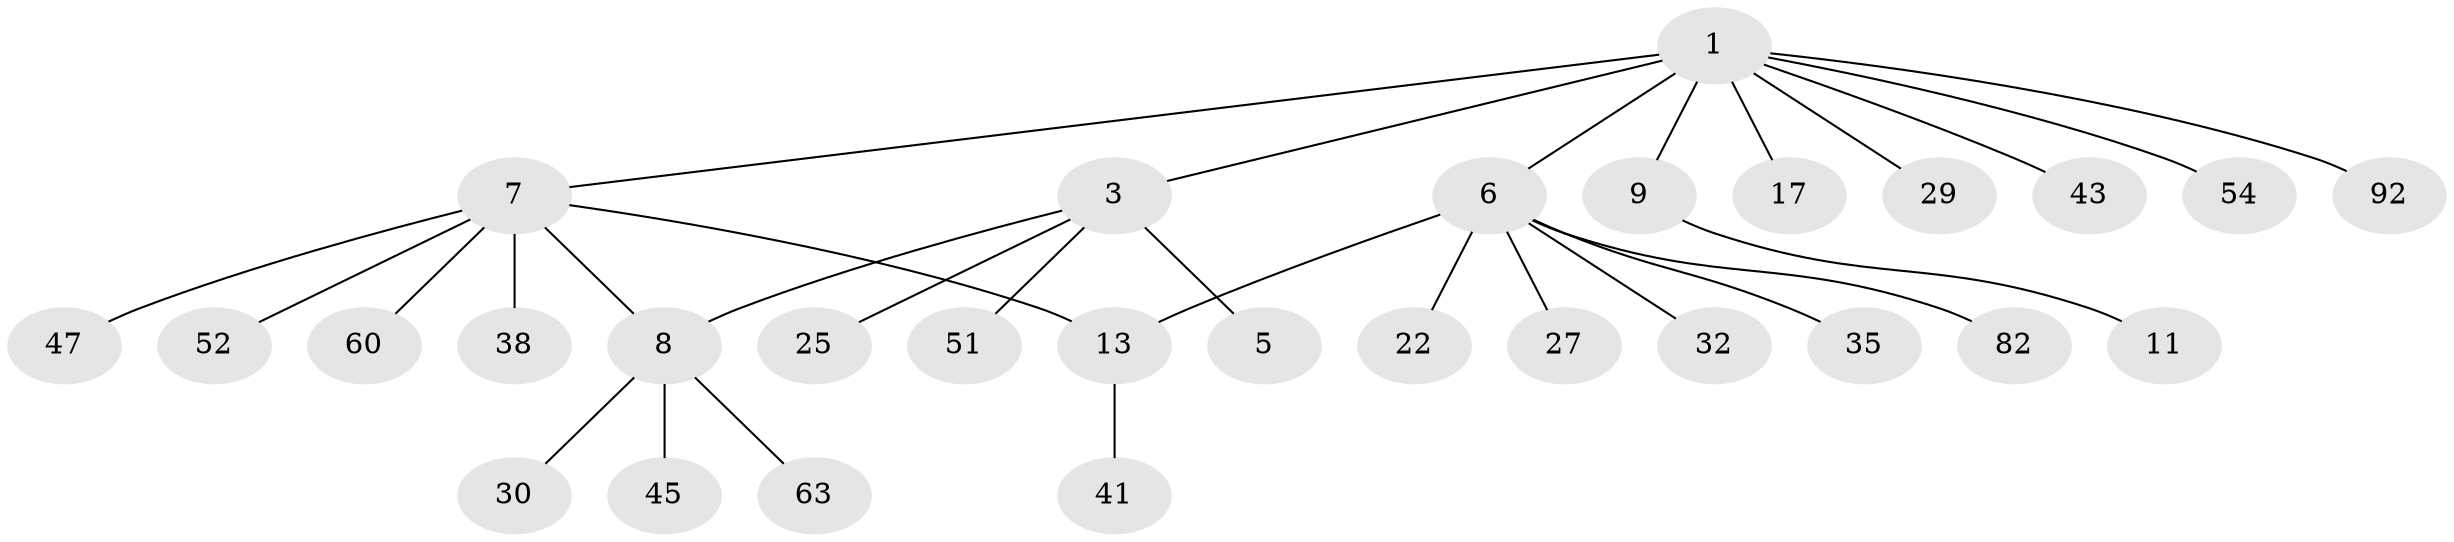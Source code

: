 // original degree distribution, {9: 0.020202020202020204, 8: 0.010101010101010102, 1: 0.5858585858585859, 14: 0.010101010101010102, 7: 0.010101010101010102, 5: 0.04040404040404041, 3: 0.050505050505050504, 2: 0.24242424242424243, 4: 0.020202020202020204, 6: 0.010101010101010102}
// Generated by graph-tools (version 1.1) at 2025/18/03/04/25 18:18:27]
// undirected, 29 vertices, 30 edges
graph export_dot {
graph [start="1"]
  node [color=gray90,style=filled];
  1 [super="+2+12+68+81+90+28+34"];
  3 [super="+14+4+18"];
  5;
  6 [super="+20+42+62+65+69+97+66+61+15+16+33"];
  7 [super="+10+24"];
  8;
  9 [super="+78"];
  11 [super="+67+23"];
  13 [super="+50+89+31+36"];
  17;
  22;
  25 [super="+49"];
  27;
  29 [super="+53"];
  30;
  32;
  35;
  38 [super="+39"];
  41;
  43;
  45 [super="+96+77+91"];
  47;
  51;
  52 [super="+79"];
  54;
  60 [super="+98"];
  63;
  82;
  92;
  1 -- 9;
  1 -- 17;
  1 -- 3 [weight=2];
  1 -- 6;
  1 -- 7;
  1 -- 43;
  1 -- 29;
  1 -- 54;
  1 -- 92;
  3 -- 5;
  3 -- 8;
  3 -- 25;
  3 -- 51;
  6 -- 22;
  6 -- 35;
  6 -- 32;
  6 -- 82;
  6 -- 27;
  6 -- 13;
  7 -- 13;
  7 -- 47;
  7 -- 52;
  7 -- 60;
  7 -- 38;
  7 -- 8;
  8 -- 30;
  8 -- 45;
  8 -- 63;
  9 -- 11;
  13 -- 41;
}
